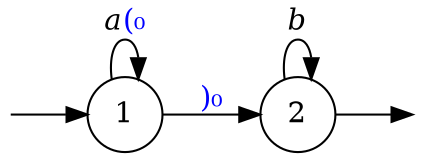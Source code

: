digraph {
        Q0 [style=invisible,height=0,width=0,fixedsize=true];
        Q1 [style=invisible,height=0,width=0,fixedsize=true];
        node [shape=circle];
        graph [rankdir="LR"];
        Q0 -> 1;
        1 -> 1 [label = <<i>a</i><FONT COLOR="blue">(₀</FONT>>];
        1 -> 2 [label = <<FONT COLOR="blue">)₀</FONT>>];
        2 -> 2 [label = <<i>b</i>>];
        2 -> Q1;
}
